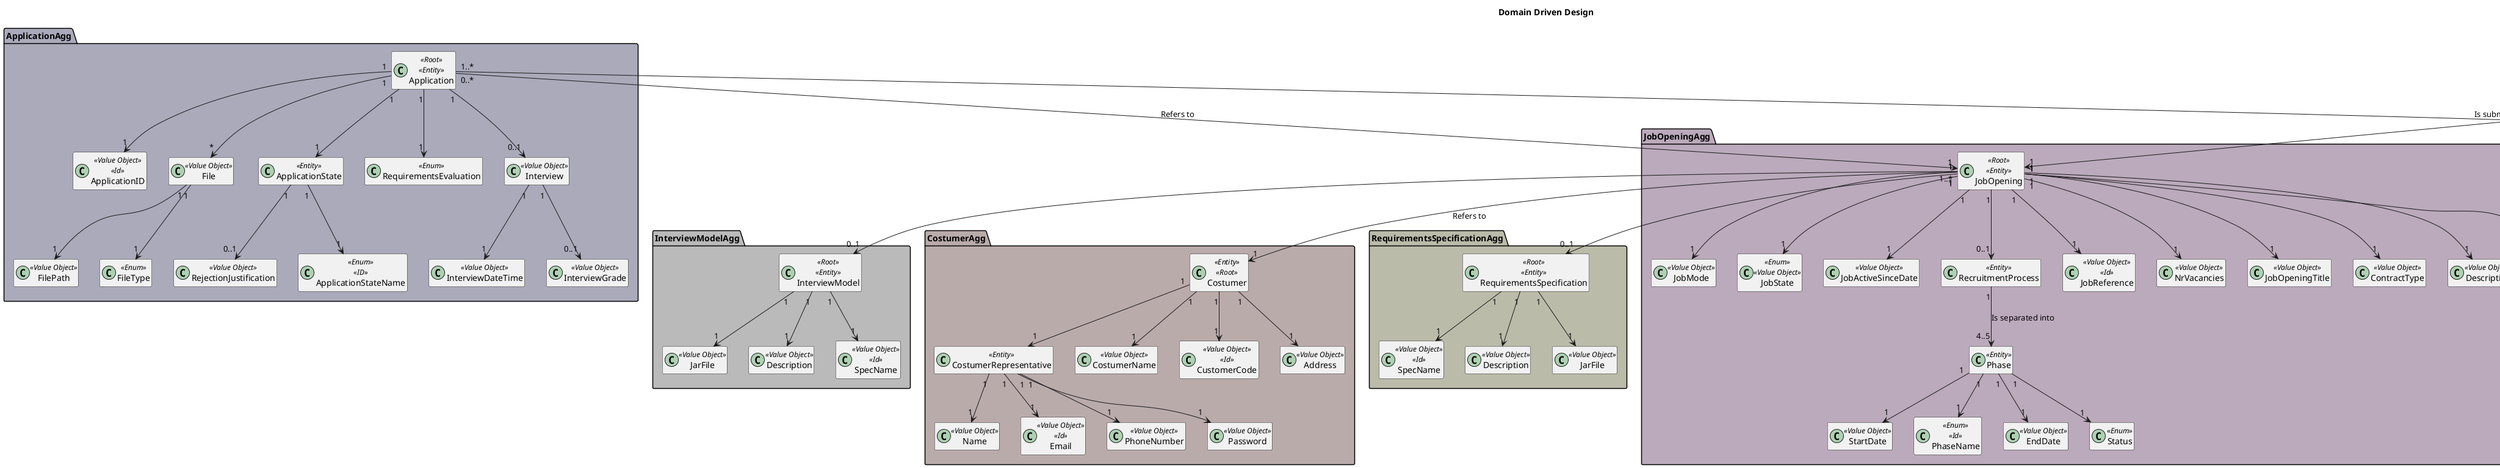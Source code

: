 @startuml
'https://plantuml.com/class-diagram

hide field
hide methods

title Domain Driven Design
skinparam linetype wavy 


package InterviewModelAgg #bababa {
    class InterviewModel<<Root>><<Entity>>
    class SpecName<<Value Object>><<Id>>
    class JarFile<<Value Object>>
    class Description<<Value Object>>

    InterviewModel"1"-->"1"JarFile
    InterviewModel"1"-->"1"SpecName
    InterviewModel"1"-->"1"Description
}

package CostumerAgg #baabab {
    class Costumer<<Entity>><<Root>>
    class CustomerCode<<Value Object>><<Id>>
    class Name<<Value Object>>
    class Address<<Value Object>>
    class CostumerRepresentative<<Entity>>
    class CostumerName<<Value Object>>

    class Email<<Value Object>><<Id>>
    class PhoneNumber<<Value Object>>
    class Name<<Value Object>>
    class Password<<Value Object>>

    Costumer "1" --> "1" CustomerCode
    Costumer "1" --> "1" CostumerName
    Costumer "1" --> "1" Address
    Costumer "1" --> "1" CostumerRepresentative

    CostumerRepresentative "1" --> "1" Email
    CostumerRepresentative "1" --> "1" PhoneNumber
    CostumerRepresentative "1" --> "1" Name
    CostumerRepresentative "1" --> "1" Password
}

package JobOpeningAgg #bbaabb {
    class JobOpening<<Root>><<Entity>>
    class JobReference<<Value Object>><<Id>>
    class NrVacancies<<Value Object>>
    class JobOpeningTitle<<Value Object>>
    class ContractType<<Value Object>>
    class Description<<Value Object>>
    class Address<<Value Object>>
    class JobMode<<Value Object>>
    class JobState<<Enum>><<Value Object>>
    class StartDate<<Value Object>>

    class Phase<<Entity>>
    class PhaseName<<Enum>><<Id>>
    class JobActiveSinceDate<<Value Object>>
    class EndDate<<Value Object>>
    class Status <<Enum>>
    class RecruitmentProcess<<Entity>>


    JobOpening "1" --> "1" JobReference
    JobOpening "1" --> "1" NrVacancies
    JobOpening "1" --> "1" JobOpeningTitle
    JobOpening "1" --> "1" ContractType
    JobOpening "1" --> "1" Description
    JobOpening "1" --> "1" Address
    JobOpening "1" --> "1" JobMode
    JobOpening "1" --> "1" JobState
    JobOpening "1" --> "1" JobActiveSinceDate
    JobOpening "1" --> "0..1" RecruitmentProcess

    JobOpening "1..*"--> "1" Costumer : Refers to

    
    Phase "1" --> "1" PhaseName
    Phase "1" --> "1" StartDate
    Phase "1" --> "1" EndDate
    Phase "1" --> "1" Status

    RecruitmentProcess "1"-->"4..5" Phase : Is separated into 
}

package RequirementsSpecificationAgg #bbbbaa {
    class RequirementsSpecification<<Root>><<Entity>>
    class JarFile<<Value Object>>
    class SpecName<<Value Object>><<Id>>
    class Description<<Value Object>>

    RequirementsSpecification "1" --> "1" JarFile
    RequirementsSpecification "1" --> "1" SpecName
    RequirementsSpecification "1" --> "1" Description
}

package CandidateAgg #aababb {
    class Candidate<<Root>><<Entity>>
    class Email<<Value Object>><<Id>>
    class Name<<Value Object>>
    class PhoneNumber<<Value Object>>
    class CandidateState<<Value Object>>


    Candidate "1" --> "1" Email
    Candidate "1" --> "1" Name
    Candidate "1" --> "1" PhoneNumber
    Candidate "1" --> "1" CandidateState
}

package ApplicationAgg #aaaabb {
    
    class Application<<Root>><<Entity>>
    class ApplicationID<<Value Object>><<Id>>
    
    class FilePath<<Value Object>>
    class File<<Value Object>>
    class FileType<<Enum>>

    class RejectionJustification<<Value Object>>
    class InterviewDateTime<<Value Object>>
    
    class ApplicationState<<Entity>>
    class ApplicationStateName<<Enum>><<ID>>

    class RequirementsEvaluation<<Enum>>

    class Interview<<Value Object>>
    class InterviewGrade<<Value Object>>

    Application "1" --> "1" ApplicationID
    Application "1" --> "1" ApplicationState
    ApplicationState "1" --> "1" ApplicationStateName
    ApplicationState "1" --> "0..1" RejectionJustification
    Application "1" --> "0..1" Interview
    Application "1" --> "*" File

    Application "1" --> "1" RequirementsEvaluation

    File "1" --> "1" FilePath
    File "1" --> "1" FileType

    

    Interview "1" --> "0..1" InterviewGrade
    Interview "1" --> "1" InterviewDateTime

 

    Application "0..*" --> "1" JobOpening : Refers to
    Application "1..*" --> "1" Candidate : Is submitted by
}

package RankingAgg #abbabb {
    class Rank<<Root>><<Entity>>
    class RankID<<Value Object>><<Id>>

    Rank "1" --> "1" RankID

    Rank "1"-->"1" JobOpening : Refers to
    Rank "1"-->"*" Candidate : Is ordered by
}



JobOpening "1"-->"0..1" RequirementsSpecification
JobOpening "1"-->"0..1" InterviewModel




/'

class InterviewEvaluate<<Service>>

InterviewEvaluate ..> InterviewModel
InterviewEvaluate ..> Application : Generates Interview Evaluation



class RequirementsEvaluate<<Service>>


RequirementsEvaluate ..> Application: Generates Requirements Evaluation
RequirementsEvaluate ..> RequirementsSpecification
RequirementsEvaluate ..> JobOpening : Refers to

class NotificationService<<Service>>

NotificationService ..> Candidate : Notifies
NotificationService ..> Costumer : Notifies
NotificationService ..> Application : Gets verification result
NotificationService ..> JobOpening : Gets job opening state
'/

@enduml